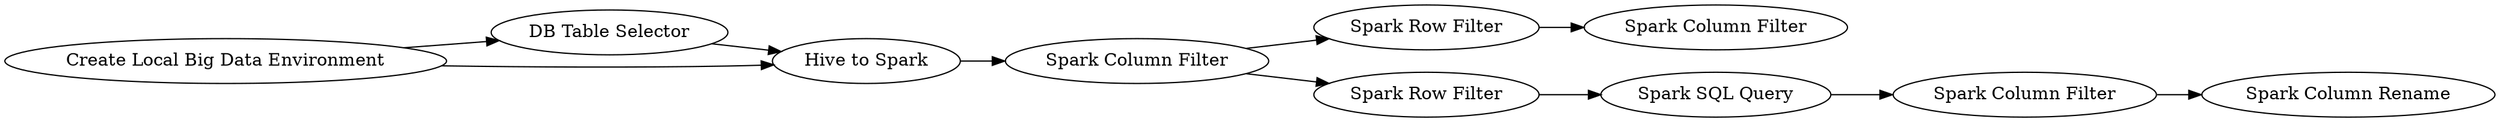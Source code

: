 digraph {
	"-8312325216866782420_251" [label="DB Table Selector"]
	"-8312325216866782420_252" [label="Hive to Spark"]
	"-8312325216866782420_242" [label="Spark Row Filter"]
	"-8312325216866782420_212" [label="Create Local Big Data Environment"]
	"-8312325216866782420_240" [label="Spark Column Filter"]
	"-7508333185350751031_230" [label="Spark SQL Query"]
	"-8312325216866782420_244" [label="Spark Column Filter"]
	"-7508333185350751031_232" [label="Spark Column Rename"]
	"-7508333185350751031_231" [label="Spark Column Filter"]
	"-8312325216866782420_241" [label="Spark Row Filter"]
	"-8312325216866782420_241" -> "-7508333185350751031_230"
	"-8312325216866782420_242" -> "-8312325216866782420_244"
	"-7508333185350751031_230" -> "-7508333185350751031_231"
	"-8312325216866782420_240" -> "-8312325216866782420_241"
	"-8312325216866782420_251" -> "-8312325216866782420_252"
	"-8312325216866782420_212" -> "-8312325216866782420_252"
	"-8312325216866782420_252" -> "-8312325216866782420_240"
	"-7508333185350751031_231" -> "-7508333185350751031_232"
	"-8312325216866782420_240" -> "-8312325216866782420_242"
	"-8312325216866782420_212" -> "-8312325216866782420_251"
	rankdir=LR
}
